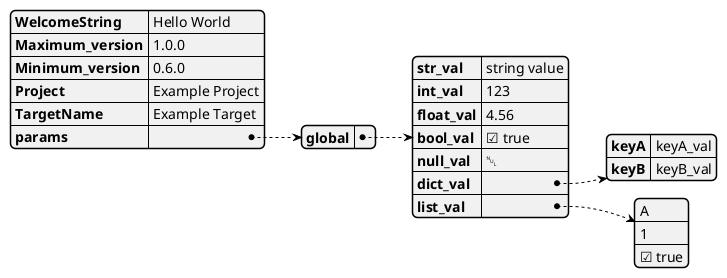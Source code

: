 @startjson
{
  "WelcomeString"   : "Hello World",

  "Maximum_version" : "1.0.0",
  "Minimum_version" : "0.6.0",

  "Project"         : "Example Project",
  "TargetName"      : "Example Target",

  "params" : {
               "global" : {
                            "str_val"   : "string value",
                            "int_val"   : 123,
                            "float_val" : 4.56,
                            "bool_val"  : true,
                            "null_val"  : null,
                            "dict_val"  : {"keyA" : "keyA_val", "keyB" : "keyB_val"},
                            "list_val"  : ["A", 1, true]}
              }
}
@endjson
